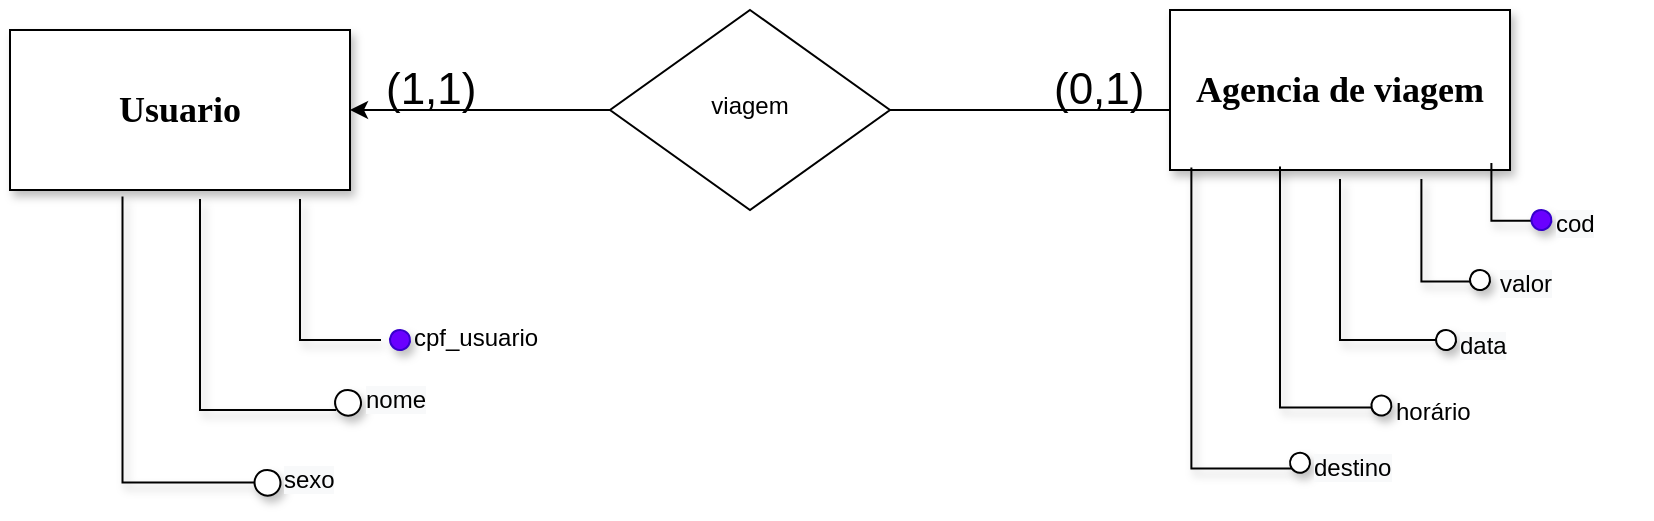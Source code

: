 <mxfile version="15.8.6" type="google" pages="2"><diagram id="C5RBs43oDa-KdzZeNtuy" name="modelo conceitual"><mxGraphModel dx="868" dy="450" grid="1" gridSize="10" guides="1" tooltips="1" connect="1" arrows="1" fold="1" page="1" pageScale="1" pageWidth="827" pageHeight="1169" math="0" shadow="0"><root><mxCell id="WIyWlLk6GJQsqaUBKTNV-0"/><mxCell id="WIyWlLk6GJQsqaUBKTNV-1" parent="WIyWlLk6GJQsqaUBKTNV-0"/><mxCell id="qn6TPC1Ly5k7jhpw78s7-2" value="" style="edgeStyle=orthogonalEdgeStyle;rounded=0;orthogonalLoop=1;jettySize=auto;html=1;" parent="WIyWlLk6GJQsqaUBKTNV-1" source="WIyWlLk6GJQsqaUBKTNV-6" edge="1"><mxGeometry relative="1" as="geometry"><mxPoint x="680" y="200" as="targetPoint"/></mxGeometry></mxCell><mxCell id="qn6TPC1Ly5k7jhpw78s7-3" value="" style="edgeStyle=orthogonalEdgeStyle;rounded=0;orthogonalLoop=1;jettySize=auto;html=1;" parent="WIyWlLk6GJQsqaUBKTNV-1" source="WIyWlLk6GJQsqaUBKTNV-6" target="qn6TPC1Ly5k7jhpw78s7-0" edge="1"><mxGeometry relative="1" as="geometry"/></mxCell><mxCell id="WIyWlLk6GJQsqaUBKTNV-6" value="viagem" style="rhombus;whiteSpace=wrap;html=1;shadow=0;fontFamily=Helvetica;fontSize=12;align=center;strokeWidth=1;spacing=6;spacingTop=-4;" parent="WIyWlLk6GJQsqaUBKTNV-1" vertex="1"><mxGeometry x="310" y="150" width="140" height="100" as="geometry"/></mxCell><mxCell id="qn6TPC1Ly5k7jhpw78s7-0" value="&lt;h2 style=&quot;line-height: 1.8&quot;&gt;Usuario&lt;/h2&gt;" style="rounded=0;whiteSpace=wrap;html=1;fontStyle=0;fontFamily=Times New Roman;shadow=1;" parent="WIyWlLk6GJQsqaUBKTNV-1" vertex="1"><mxGeometry x="10" y="160" width="170" height="80" as="geometry"/></mxCell><mxCell id="qn6TPC1Ly5k7jhpw78s7-4" value="" style="ellipse;whiteSpace=wrap;html=1;shadow=1;fontFamily=Times New Roman;rotation=30;fillColor=#6a00ff;fontColor=#ffffff;strokeColor=#3700CC;" parent="WIyWlLk6GJQsqaUBKTNV-1" vertex="1"><mxGeometry x="200" y="310" width="10" height="10" as="geometry"/></mxCell><mxCell id="qn6TPC1Ly5k7jhpw78s7-6" value="" style="shape=partialRectangle;whiteSpace=wrap;html=1;bottom=0;right=0;fillColor=none;shadow=1;fontFamily=Times New Roman;rotation=-90;" parent="WIyWlLk6GJQsqaUBKTNV-1" vertex="1"><mxGeometry x="140" y="260" width="70" height="40" as="geometry"/></mxCell><mxCell id="qn6TPC1Ly5k7jhpw78s7-13" value="&lt;div style=&quot;text-align: center&quot;&gt;&lt;span&gt;&lt;font face=&quot;helvetica&quot;&gt;cpf_usuario&lt;/font&gt;&lt;/span&gt;&lt;/div&gt;" style="text;whiteSpace=wrap;html=1;fontFamily=Times New Roman;" parent="WIyWlLk6GJQsqaUBKTNV-1" vertex="1"><mxGeometry x="210" y="300" width="90" height="40" as="geometry"/></mxCell><mxCell id="qn6TPC1Ly5k7jhpw78s7-14" value="" style="shape=partialRectangle;whiteSpace=wrap;html=1;bottom=0;right=0;fillColor=none;shadow=1;fontFamily=Times New Roman;rotation=-90;" parent="WIyWlLk6GJQsqaUBKTNV-1" vertex="1"><mxGeometry x="86.25" y="263.75" width="105" height="67.5" as="geometry"/></mxCell><mxCell id="qn6TPC1Ly5k7jhpw78s7-16" value="" style="ellipse;whiteSpace=wrap;html=1;shadow=1;fontFamily=Times New Roman;rotation=30;direction=south;" parent="WIyWlLk6GJQsqaUBKTNV-1" vertex="1"><mxGeometry x="172.505" y="339.995" width="13.03" height="12.78" as="geometry"/></mxCell><mxCell id="qn6TPC1Ly5k7jhpw78s7-20" value="&lt;span style=&quot;color: rgb(0 , 0 , 0) ; font-family: &amp;#34;helvetica&amp;#34; ; font-size: 12px ; font-style: normal ; font-weight: 400 ; letter-spacing: normal ; text-align: center ; text-indent: 0px ; text-transform: none ; word-spacing: 0px ; background-color: rgb(248 , 249 , 250) ; display: inline ; float: none&quot;&gt;nome&lt;/span&gt;" style="text;whiteSpace=wrap;html=1;fontFamily=Times New Roman;" parent="WIyWlLk6GJQsqaUBKTNV-1" vertex="1"><mxGeometry x="185.54" y="331.38" width="80" height="30" as="geometry"/></mxCell><mxCell id="qn6TPC1Ly5k7jhpw78s7-22" value="" style="shape=partialRectangle;whiteSpace=wrap;html=1;bottom=0;right=0;fillColor=none;shadow=1;fontFamily=Times New Roman;rotation=-90;" parent="WIyWlLk6GJQsqaUBKTNV-1" vertex="1"><mxGeometry x="30" y="280" width="142.5" height="70" as="geometry"/></mxCell><mxCell id="qn6TPC1Ly5k7jhpw78s7-26" value="" style="ellipse;whiteSpace=wrap;html=1;shadow=1;fontFamily=Times New Roman;rotation=30;direction=south;" parent="WIyWlLk6GJQsqaUBKTNV-1" vertex="1"><mxGeometry x="132.235" y="379.995" width="13.03" height="12.78" as="geometry"/></mxCell><mxCell id="qn6TPC1Ly5k7jhpw78s7-27" value="&lt;span style=&quot;color: rgb(0 , 0 , 0) ; font-family: &amp;#34;helvetica&amp;#34; ; font-size: 12px ; font-style: normal ; font-weight: 400 ; letter-spacing: normal ; text-align: center ; text-indent: 0px ; text-transform: none ; word-spacing: 0px ; background-color: rgb(248 , 249 , 250) ; display: inline ; float: none&quot;&gt;sexo&lt;/span&gt;" style="text;whiteSpace=wrap;html=1;fontFamily=Times New Roman;" parent="WIyWlLk6GJQsqaUBKTNV-1" vertex="1"><mxGeometry x="145.27" y="371.38" width="80" height="30" as="geometry"/></mxCell><mxCell id="qn6TPC1Ly5k7jhpw78s7-37" value="&lt;h2 style=&quot;line-height: 1.8&quot;&gt;Agencia de viagem&lt;/h2&gt;" style="rounded=0;whiteSpace=wrap;html=1;fontStyle=0;fontFamily=Times New Roman;shadow=1;" parent="WIyWlLk6GJQsqaUBKTNV-1" vertex="1"><mxGeometry x="590" y="150" width="170" height="80" as="geometry"/></mxCell><mxCell id="qn6TPC1Ly5k7jhpw78s7-39" value="&lt;div style=&quot;text-align: center&quot;&gt;&lt;span&gt;&lt;font face=&quot;helvetica&quot; style=&quot;font-size: 22px&quot;&gt;(1,1)&lt;/font&gt;&lt;/span&gt;&lt;/div&gt;" style="text;whiteSpace=wrap;html=1;fontFamily=Times New Roman;" parent="WIyWlLk6GJQsqaUBKTNV-1" vertex="1"><mxGeometry x="195.54" y="170" width="60" height="40" as="geometry"/></mxCell><mxCell id="qn6TPC1Ly5k7jhpw78s7-40" value="&lt;div style=&quot;text-align: center&quot;&gt;&lt;span&gt;&lt;font face=&quot;helvetica&quot; style=&quot;font-size: 22px&quot;&gt;(0,1)&lt;/font&gt;&lt;/span&gt;&lt;/div&gt;" style="text;whiteSpace=wrap;html=1;fontFamily=Times New Roman;" parent="WIyWlLk6GJQsqaUBKTNV-1" vertex="1"><mxGeometry x="530" y="170" width="60" height="40" as="geometry"/></mxCell><mxCell id="qn6TPC1Ly5k7jhpw78s7-43" value="" style="shape=partialRectangle;whiteSpace=wrap;html=1;bottom=0;right=0;fillColor=none;shadow=1;fontFamily=Times New Roman;fontSize=22;strokeColor=#000000;rotation=-90;" parent="WIyWlLk6GJQsqaUBKTNV-1" vertex="1"><mxGeometry x="550.69" y="279.31" width="150" height="50" as="geometry"/></mxCell><mxCell id="qn6TPC1Ly5k7jhpw78s7-49" value="" style="ellipse;whiteSpace=wrap;html=1;shadow=1;fontFamily=Times New Roman;rotation=30;" parent="WIyWlLk6GJQsqaUBKTNV-1" vertex="1"><mxGeometry x="650" y="371.38" width="10" height="10" as="geometry"/></mxCell><mxCell id="qn6TPC1Ly5k7jhpw78s7-50" value="&lt;span style=&quot;color: rgb(0 , 0 , 0) ; font-family: &amp;#34;helvetica&amp;#34; ; font-size: 12px ; font-style: normal ; font-weight: 400 ; letter-spacing: normal ; text-align: center ; text-indent: 0px ; text-transform: none ; word-spacing: 0px ; background-color: rgb(248 , 249 , 250) ; display: inline ; float: none&quot;&gt;destino&lt;/span&gt;" style="text;whiteSpace=wrap;html=1;fontSize=22;fontFamily=Times New Roman;" parent="WIyWlLk6GJQsqaUBKTNV-1" vertex="1"><mxGeometry x="660" y="356.38" width="80" height="40" as="geometry"/></mxCell><mxCell id="qn6TPC1Ly5k7jhpw78s7-63" value="" style="shape=partialRectangle;whiteSpace=wrap;html=1;bottom=0;right=0;fillColor=none;shadow=1;fontFamily=Times New Roman;fontSize=22;strokeColor=#000000;rotation=-90;" parent="WIyWlLk6GJQsqaUBKTNV-1" vertex="1"><mxGeometry x="610" y="263.75" width="120" height="50" as="geometry"/></mxCell><mxCell id="qn6TPC1Ly5k7jhpw78s7-64" value="" style="shape=partialRectangle;whiteSpace=wrap;html=1;bottom=0;right=0;fillColor=none;shadow=1;fontFamily=Times New Roman;fontSize=22;strokeColor=#000000;rotation=-90;" parent="WIyWlLk6GJQsqaUBKTNV-1" vertex="1"><mxGeometry x="660" y="250" width="80" height="50" as="geometry"/></mxCell><mxCell id="qn6TPC1Ly5k7jhpw78s7-65" value="&lt;div style=&quot;text-align: center&quot;&gt;&lt;span style=&quot;font-size: 12px&quot;&gt;&lt;font face=&quot;helvetica&quot;&gt;horário&lt;/font&gt;&lt;/span&gt;&lt;/div&gt;" style="text;whiteSpace=wrap;html=1;fontSize=22;fontFamily=Times New Roman;" parent="WIyWlLk6GJQsqaUBKTNV-1" vertex="1"><mxGeometry x="700.69" y="327.77" width="80" height="40" as="geometry"/></mxCell><mxCell id="qn6TPC1Ly5k7jhpw78s7-66" value="" style="ellipse;whiteSpace=wrap;html=1;shadow=1;fontFamily=Times New Roman;rotation=30;" parent="WIyWlLk6GJQsqaUBKTNV-1" vertex="1"><mxGeometry x="690.69" y="342.77" width="10" height="10" as="geometry"/></mxCell><mxCell id="qn6TPC1Ly5k7jhpw78s7-77" value="" style="shape=partialRectangle;whiteSpace=wrap;html=1;bottom=0;right=0;fillColor=none;shadow=1;fontFamily=Times New Roman;fontSize=22;strokeColor=#000000;rotation=-90;" parent="WIyWlLk6GJQsqaUBKTNV-1" vertex="1"><mxGeometry x="702.68" y="248.02" width="50.69" height="24.65" as="geometry"/></mxCell><mxCell id="qn6TPC1Ly5k7jhpw78s7-78" value="" style="ellipse;whiteSpace=wrap;html=1;shadow=1;fontFamily=Times New Roman;rotation=30;" parent="WIyWlLk6GJQsqaUBKTNV-1" vertex="1"><mxGeometry x="723.02" y="310" width="10" height="10" as="geometry"/></mxCell><mxCell id="qn6TPC1Ly5k7jhpw78s7-79" value="" style="ellipse;whiteSpace=wrap;html=1;shadow=1;fontFamily=Times New Roman;rotation=30;" parent="WIyWlLk6GJQsqaUBKTNV-1" vertex="1"><mxGeometry x="740.0" y="280" width="10" height="10" as="geometry"/></mxCell><mxCell id="qn6TPC1Ly5k7jhpw78s7-80" value="&lt;span style=&quot;color: rgb(0 , 0 , 0) ; font-family: &amp;#34;helvetica&amp;#34; ; font-size: 12px ; font-style: normal ; font-weight: 400 ; letter-spacing: normal ; text-align: center ; text-indent: 0px ; text-transform: none ; word-spacing: 0px ; background-color: rgb(248 , 249 , 250) ; display: inline ; float: none&quot;&gt;data&lt;br&gt;&lt;br&gt;&lt;/span&gt;" style="text;whiteSpace=wrap;html=1;fontSize=22;fontFamily=Times New Roman;" parent="WIyWlLk6GJQsqaUBKTNV-1" vertex="1"><mxGeometry x="733.02" y="295" width="60" height="40" as="geometry"/></mxCell><mxCell id="qn6TPC1Ly5k7jhpw78s7-81" value="&lt;span style=&quot;color: rgb(0 , 0 , 0) ; font-family: &amp;#34;helvetica&amp;#34; ; font-size: 12px ; font-style: normal ; font-weight: 400 ; letter-spacing: normal ; text-align: center ; text-indent: 0px ; text-transform: none ; word-spacing: 0px ; background-color: rgb(248 , 249 , 250) ; display: inline ; float: none&quot;&gt;valor&lt;/span&gt;" style="text;whiteSpace=wrap;html=1;fontSize=22;fontFamily=Times New Roman;" parent="WIyWlLk6GJQsqaUBKTNV-1" vertex="1"><mxGeometry x="753.37" y="263.75" width="60" height="40" as="geometry"/></mxCell><mxCell id="D0GqeEsTAeymxUSNWCAY-0" value="" style="shape=partialRectangle;whiteSpace=wrap;html=1;bottom=0;right=0;fillColor=none;shadow=1;fontFamily=Times New Roman;fontSize=22;strokeColor=#000000;rotation=-90;" vertex="1" parent="WIyWlLk6GJQsqaUBKTNV-1"><mxGeometry x="748.84" y="228.84" width="28.37" height="24.65" as="geometry"/></mxCell><mxCell id="D0GqeEsTAeymxUSNWCAY-1" value="" style="ellipse;whiteSpace=wrap;html=1;shadow=1;fontFamily=Times New Roman;rotation=30;fillColor=#6a00ff;strokeColor=#3700CC;fontColor=#ffffff;" vertex="1" parent="WIyWlLk6GJQsqaUBKTNV-1"><mxGeometry x="770.69" y="250" width="10" height="10" as="geometry"/></mxCell><mxCell id="D0GqeEsTAeymxUSNWCAY-2" value="&lt;span style=&quot;color: rgb(0 , 0 , 0) ; font-family: &amp;#34;helvetica&amp;#34; ; font-size: 12px ; font-style: normal ; font-weight: 400 ; letter-spacing: normal ; text-align: center ; text-indent: 0px ; text-transform: none ; word-spacing: 0px ; background-color: rgb(248 , 249 , 250) ; display: inline ; float: none&quot;&gt;cod&lt;/span&gt;" style="text;whiteSpace=wrap;html=1;fontSize=17;" vertex="1" parent="WIyWlLk6GJQsqaUBKTNV-1"><mxGeometry x="780.69" y="239.31" width="50" height="40" as="geometry"/></mxCell></root></mxGraphModel></diagram><diagram id="HKM4LWhxXBX90_NMSHzp" name="modelo lógico"><mxGraphModel dx="868" dy="450" grid="1" gridSize="10" guides="1" tooltips="1" connect="1" arrows="1" fold="1" page="1" pageScale="1" pageWidth="827" pageHeight="1169" math="0" shadow="0"><root><mxCell id="4s3YYzI-0NafMu9EZuMc-0"/><mxCell id="4s3YYzI-0NafMu9EZuMc-1" parent="4s3YYzI-0NafMu9EZuMc-0"/><mxCell id="VFBW7VSHrAPuyB9B6Fbt-1" value="" style="edgeStyle=orthogonalEdgeStyle;rounded=0;orthogonalLoop=1;jettySize=auto;html=1;" edge="1" parent="4s3YYzI-0NafMu9EZuMc-1"><mxGeometry relative="1" as="geometry"><mxPoint x="230" y="210" as="sourcePoint"/><mxPoint x="520" y="315" as="targetPoint"/><Array as="points"><mxPoint x="470" y="210"/><mxPoint x="470" y="315"/></Array></mxGeometry></mxCell><mxCell id="vpCdsajwFMHikd2552Bz-0" value="&lt;div style=&quot;text-align: center&quot;&gt;&lt;span&gt;&lt;font face=&quot;helvetica&quot; style=&quot;font-size: 17px&quot;&gt;(1,1)&lt;/font&gt;&lt;/span&gt;&lt;/div&gt;" style="text;whiteSpace=wrap;html=1;fontFamily=Times New Roman;" vertex="1" parent="4s3YYzI-0NafMu9EZuMc-1"><mxGeometry x="470" y="290" width="70" height="40" as="geometry"/></mxCell><mxCell id="vpCdsajwFMHikd2552Bz-1" value="Usuario" style="swimlane;fontStyle=1;childLayout=stackLayout;horizontal=1;startSize=26;fillColor=none;horizontalStack=0;resizeParent=1;resizeParentMax=0;resizeLast=0;collapsible=1;marginBottom=0;fontSize=17;" vertex="1" parent="4s3YYzI-0NafMu9EZuMc-1"><mxGeometry x="30" y="180" width="200" height="180" as="geometry"/></mxCell><mxCell id="vpCdsajwFMHikd2552Bz-2" value="cpf: int" style="text;strokeColor=none;fillColor=none;align=left;verticalAlign=top;spacingLeft=4;spacingRight=4;overflow=hidden;rotatable=0;points=[[0,0.5],[1,0.5]];portConstraint=eastwest;fontSize=17;" vertex="1" parent="vpCdsajwFMHikd2552Bz-1"><mxGeometry y="26" width="200" height="26" as="geometry"/></mxCell><mxCell id="vpCdsajwFMHikd2552Bz-3" value="nome: varchar(30)" style="text;strokeColor=none;fillColor=none;align=left;verticalAlign=top;spacingLeft=4;spacingRight=4;overflow=hidden;rotatable=0;points=[[0,0.5],[1,0.5]];portConstraint=eastwest;fontSize=17;" vertex="1" parent="vpCdsajwFMHikd2552Bz-1"><mxGeometry y="52" width="200" height="26" as="geometry"/></mxCell><mxCell id="vpCdsajwFMHikd2552Bz-4" value="sexo: varchar(10)" style="text;strokeColor=none;fillColor=none;align=left;verticalAlign=top;spacingLeft=4;spacingRight=4;overflow=hidden;rotatable=0;points=[[0,0.5],[1,0.5]];portConstraint=eastwest;fontSize=17;" vertex="1" parent="vpCdsajwFMHikd2552Bz-1"><mxGeometry y="78" width="200" height="102" as="geometry"/></mxCell><mxCell id="O5qtU4K45z5YDnaRkqhN-1" value="Agencia de viagem" style="swimlane;fontSize=17;" vertex="1" parent="4s3YYzI-0NafMu9EZuMc-1"><mxGeometry x="520" y="180" width="200" height="230" as="geometry"/></mxCell><mxCell id="O5qtU4K45z5YDnaRkqhN-3" value="&lt;span style=&quot;text-align: left&quot;&gt;destino:int&lt;/span&gt;" style="text;html=1;align=center;verticalAlign=middle;resizable=0;points=[];autosize=1;strokeColor=none;fillColor=none;fontSize=17;" vertex="1" parent="O5qtU4K45z5YDnaRkqhN-1"><mxGeometry x="10" y="60" width="90" height="30" as="geometry"/></mxCell><mxCell id="O5qtU4K45z5YDnaRkqhN-4" value="&lt;span style=&quot;text-align: left&quot;&gt;data:date&lt;/span&gt;" style="text;html=1;align=center;verticalAlign=middle;resizable=0;points=[];autosize=1;strokeColor=none;fillColor=none;fontSize=17;" vertex="1" parent="O5qtU4K45z5YDnaRkqhN-1"><mxGeometry x="10" y="90" width="90" height="30" as="geometry"/></mxCell><mxCell id="O5qtU4K45z5YDnaRkqhN-5" value="&lt;span style=&quot;text-align: left&quot;&gt;hora: varchar(5)&lt;/span&gt;" style="text;html=1;align=center;verticalAlign=middle;resizable=0;points=[];autosize=1;strokeColor=none;fillColor=none;fontSize=17;" vertex="1" parent="O5qtU4K45z5YDnaRkqhN-1"><mxGeometry x="10" y="120" width="140" height="30" as="geometry"/></mxCell><mxCell id="i70-uXrQNpobCVbHFUIg-0" value="&lt;span style=&quot;text-align: left&quot;&gt;cod: int&lt;/span&gt;" style="text;html=1;align=center;verticalAlign=middle;resizable=0;points=[];autosize=1;strokeColor=none;fillColor=none;fontSize=17;" vertex="1" parent="O5qtU4K45z5YDnaRkqhN-1"><mxGeometry x="10" y="30" width="70" height="30" as="geometry"/></mxCell><mxCell id="LBwTYkCGFU9kuWBdXUNt-0" value="valor float" style="text;html=1;align=center;verticalAlign=middle;resizable=0;points=[];autosize=1;strokeColor=none;fillColor=none;fontSize=17;" vertex="1" parent="O5qtU4K45z5YDnaRkqhN-1"><mxGeometry x="10" y="150" width="90" height="30" as="geometry"/></mxCell><mxCell id="O5qtU4K45z5YDnaRkqhN-2" value="&lt;span style=&quot;text-align: left&quot;&gt;fk_cpf_usuario: int&lt;/span&gt;" style="text;html=1;align=center;verticalAlign=middle;resizable=0;points=[];autosize=1;strokeColor=none;fillColor=none;fontSize=17;" vertex="1" parent="O5qtU4K45z5YDnaRkqhN-1"><mxGeometry x="10" y="180" width="150" height="30" as="geometry"/></mxCell></root></mxGraphModel></diagram></mxfile>